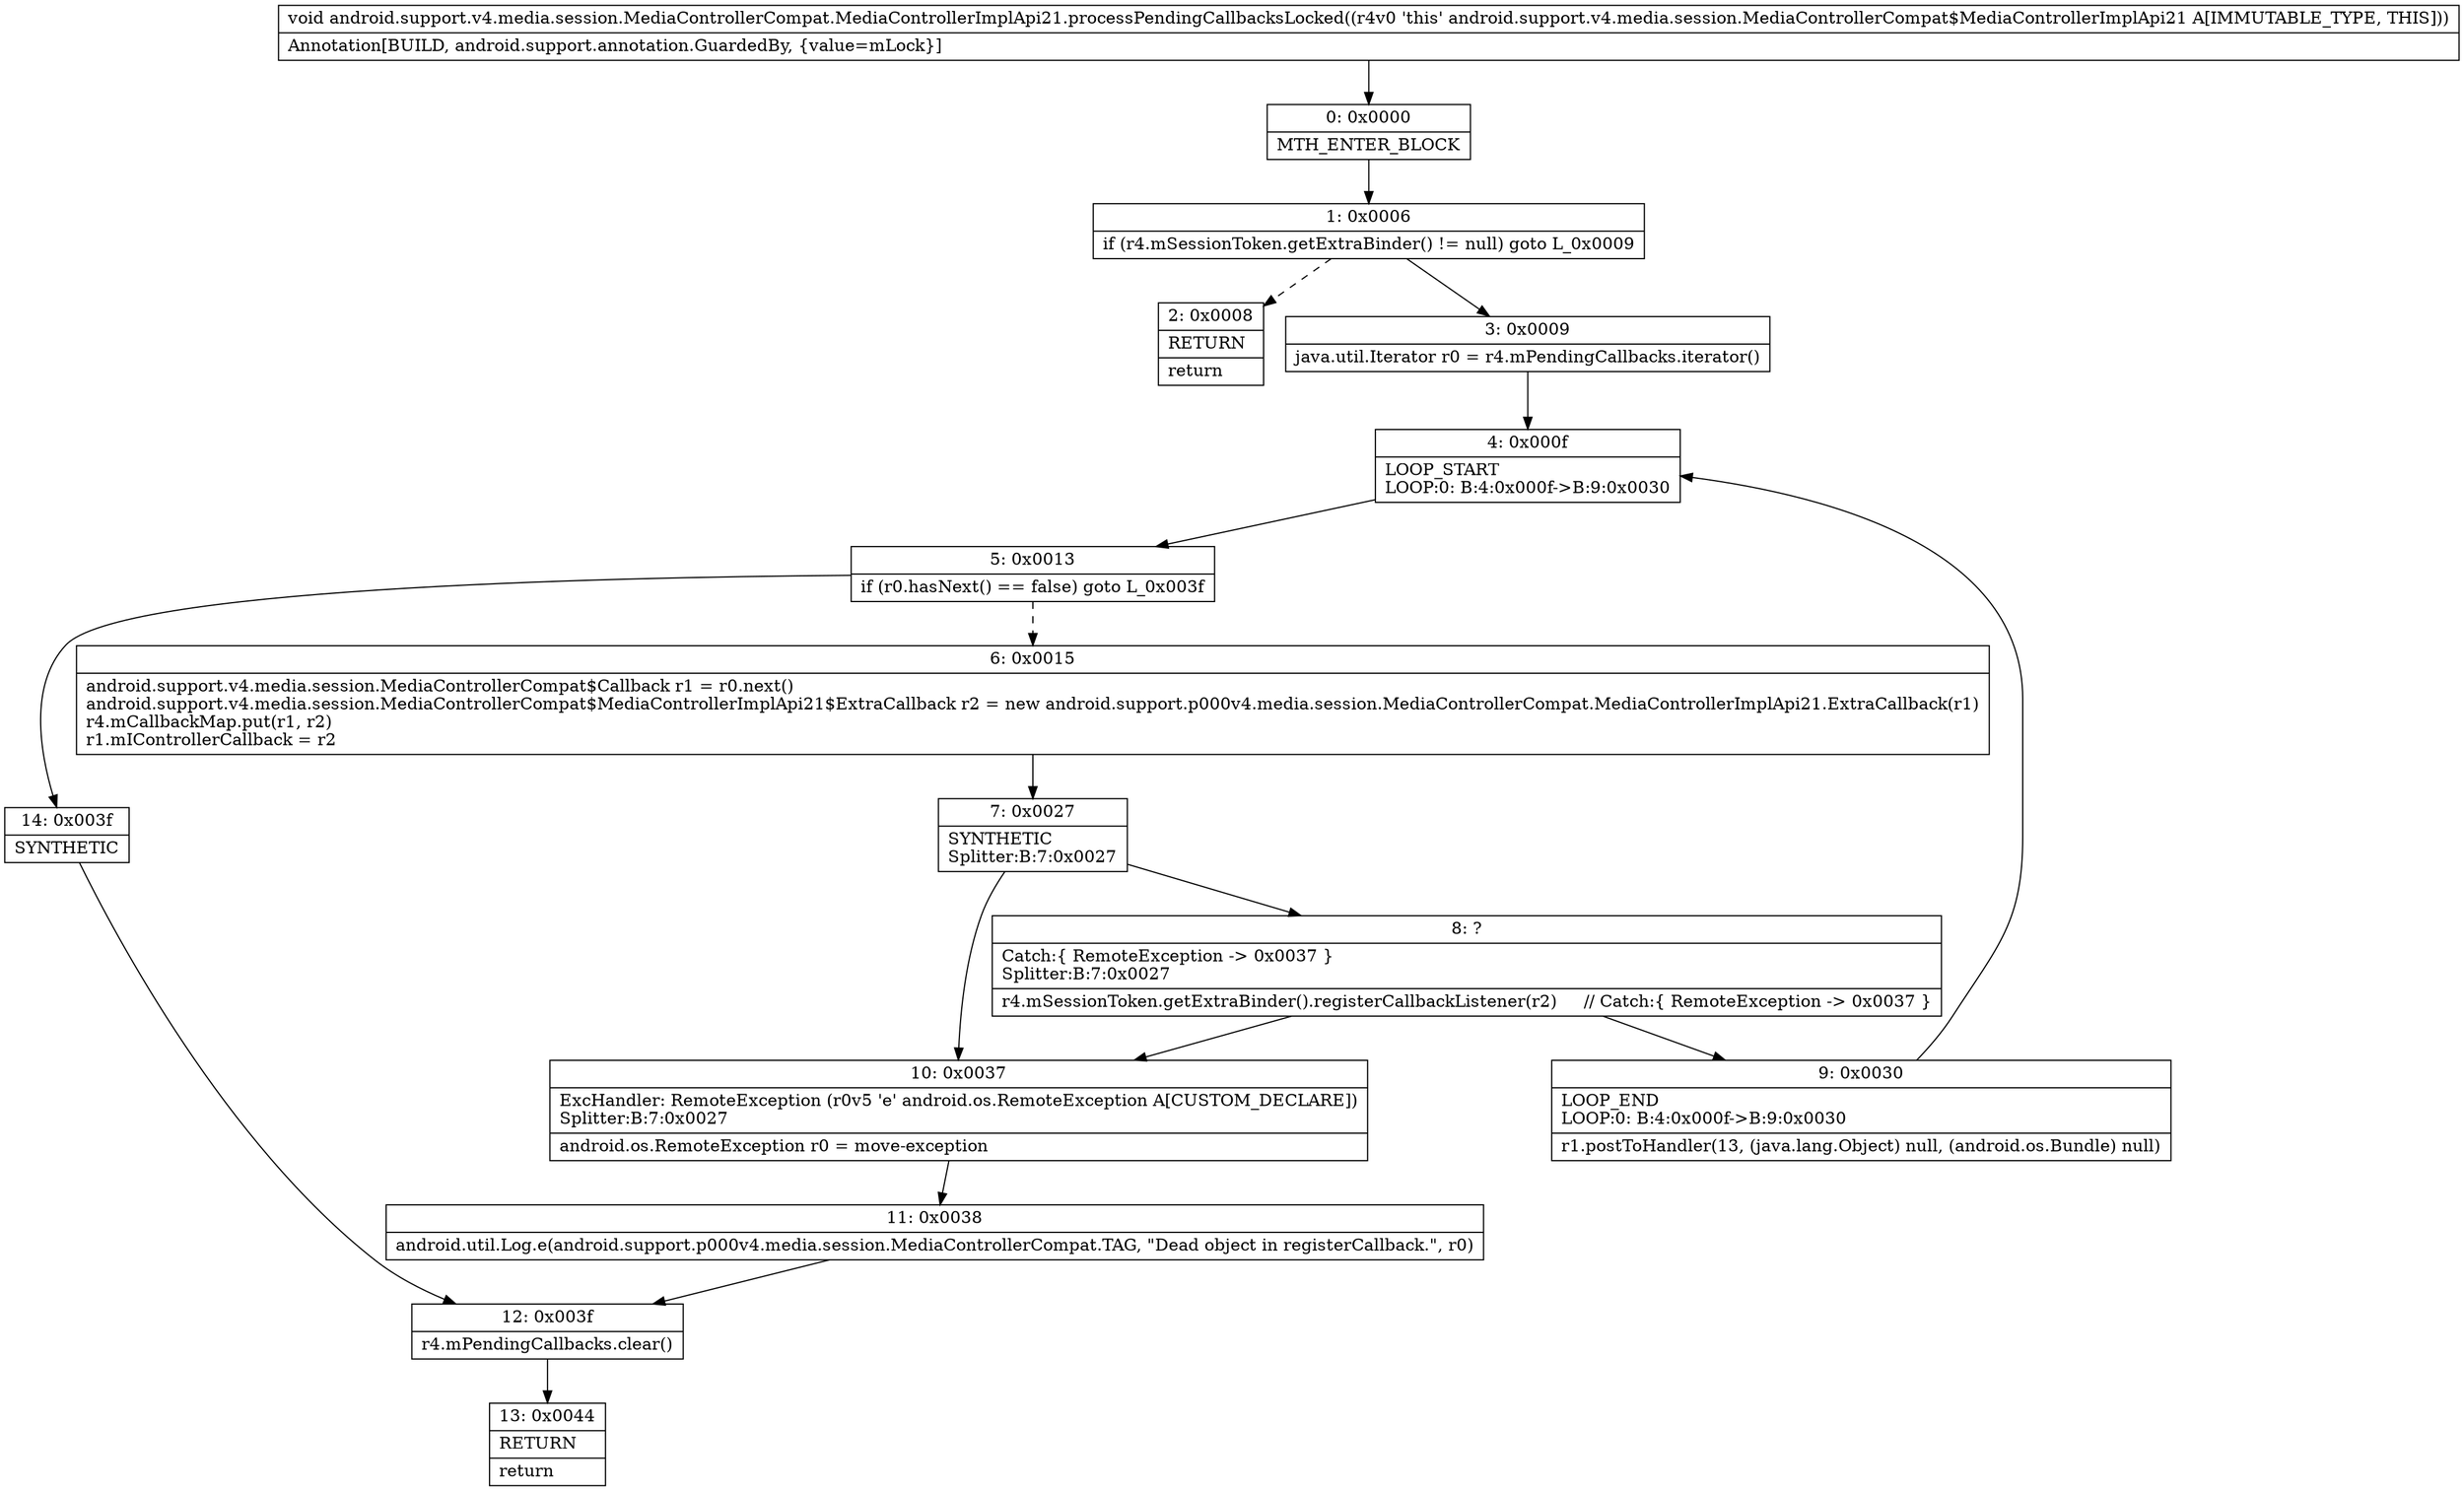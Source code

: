 digraph "CFG forandroid.support.v4.media.session.MediaControllerCompat.MediaControllerImplApi21.processPendingCallbacksLocked()V" {
Node_0 [shape=record,label="{0\:\ 0x0000|MTH_ENTER_BLOCK\l}"];
Node_1 [shape=record,label="{1\:\ 0x0006|if (r4.mSessionToken.getExtraBinder() != null) goto L_0x0009\l}"];
Node_2 [shape=record,label="{2\:\ 0x0008|RETURN\l|return\l}"];
Node_3 [shape=record,label="{3\:\ 0x0009|java.util.Iterator r0 = r4.mPendingCallbacks.iterator()\l}"];
Node_4 [shape=record,label="{4\:\ 0x000f|LOOP_START\lLOOP:0: B:4:0x000f\-\>B:9:0x0030\l}"];
Node_5 [shape=record,label="{5\:\ 0x0013|if (r0.hasNext() == false) goto L_0x003f\l}"];
Node_6 [shape=record,label="{6\:\ 0x0015|android.support.v4.media.session.MediaControllerCompat$Callback r1 = r0.next()\landroid.support.v4.media.session.MediaControllerCompat$MediaControllerImplApi21$ExtraCallback r2 = new android.support.p000v4.media.session.MediaControllerCompat.MediaControllerImplApi21.ExtraCallback(r1)\lr4.mCallbackMap.put(r1, r2)\lr1.mIControllerCallback = r2\l}"];
Node_7 [shape=record,label="{7\:\ 0x0027|SYNTHETIC\lSplitter:B:7:0x0027\l}"];
Node_8 [shape=record,label="{8\:\ ?|Catch:\{ RemoteException \-\> 0x0037 \}\lSplitter:B:7:0x0027\l|r4.mSessionToken.getExtraBinder().registerCallbackListener(r2)     \/\/ Catch:\{ RemoteException \-\> 0x0037 \}\l}"];
Node_9 [shape=record,label="{9\:\ 0x0030|LOOP_END\lLOOP:0: B:4:0x000f\-\>B:9:0x0030\l|r1.postToHandler(13, (java.lang.Object) null, (android.os.Bundle) null)\l}"];
Node_10 [shape=record,label="{10\:\ 0x0037|ExcHandler: RemoteException (r0v5 'e' android.os.RemoteException A[CUSTOM_DECLARE])\lSplitter:B:7:0x0027\l|android.os.RemoteException r0 = move\-exception\l}"];
Node_11 [shape=record,label="{11\:\ 0x0038|android.util.Log.e(android.support.p000v4.media.session.MediaControllerCompat.TAG, \"Dead object in registerCallback.\", r0)\l}"];
Node_12 [shape=record,label="{12\:\ 0x003f|r4.mPendingCallbacks.clear()\l}"];
Node_13 [shape=record,label="{13\:\ 0x0044|RETURN\l|return\l}"];
Node_14 [shape=record,label="{14\:\ 0x003f|SYNTHETIC\l}"];
MethodNode[shape=record,label="{void android.support.v4.media.session.MediaControllerCompat.MediaControllerImplApi21.processPendingCallbacksLocked((r4v0 'this' android.support.v4.media.session.MediaControllerCompat$MediaControllerImplApi21 A[IMMUTABLE_TYPE, THIS]))  | Annotation[BUILD, android.support.annotation.GuardedBy, \{value=mLock\}]\l}"];
MethodNode -> Node_0;
Node_0 -> Node_1;
Node_1 -> Node_2[style=dashed];
Node_1 -> Node_3;
Node_3 -> Node_4;
Node_4 -> Node_5;
Node_5 -> Node_6[style=dashed];
Node_5 -> Node_14;
Node_6 -> Node_7;
Node_7 -> Node_8;
Node_7 -> Node_10;
Node_8 -> Node_9;
Node_8 -> Node_10;
Node_9 -> Node_4;
Node_10 -> Node_11;
Node_11 -> Node_12;
Node_12 -> Node_13;
Node_14 -> Node_12;
}

